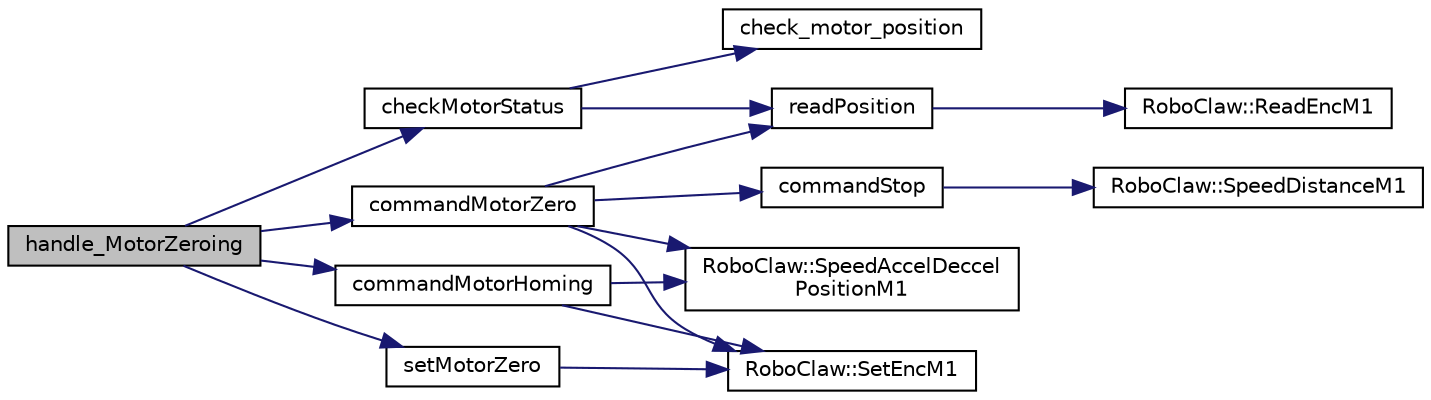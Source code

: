 digraph "handle_MotorZeroing"
{
 // LATEX_PDF_SIZE
  edge [fontname="Helvetica",fontsize="10",labelfontname="Helvetica",labelfontsize="10"];
  node [fontname="Helvetica",fontsize="10",shape=record];
  rankdir="LR";
  Node1 [label="handle_MotorZeroing",height=0.2,width=0.4,color="black", fillcolor="grey75", style="filled", fontcolor="black",tooltip=" "];
  Node1 -> Node2 [color="midnightblue",fontsize="10",style="solid",fontname="Helvetica"];
  Node2 [label="checkMotorStatus",height=0.2,width=0.4,color="black", fillcolor="white", style="filled",URL="$_motor_8cpp.html#a07a94c203aa1013ea0e50c615b348657",tooltip=" "];
  Node2 -> Node3 [color="midnightblue",fontsize="10",style="solid",fontname="Helvetica"];
  Node3 [label="check_motor_position",height=0.2,width=0.4,color="black", fillcolor="white", style="filled",URL="$alarms_8cpp.html#aa229b3a3cfcfa1c62204f64b8d10ac98",tooltip=" "];
  Node2 -> Node4 [color="midnightblue",fontsize="10",style="solid",fontname="Helvetica"];
  Node4 [label="readPosition",height=0.2,width=0.4,color="black", fillcolor="white", style="filled",URL="$_motor_8cpp.html#a9f8782c6231694694e9f043553b90eb8",tooltip=" "];
  Node4 -> Node5 [color="midnightblue",fontsize="10",style="solid",fontname="Helvetica"];
  Node5 [label="RoboClaw::ReadEncM1",height=0.2,width=0.4,color="black", fillcolor="white", style="filled",URL="$class_robo_claw.html#aa55d834a2f46f37ee3338707cabd4308",tooltip=" "];
  Node1 -> Node6 [color="midnightblue",fontsize="10",style="solid",fontname="Helvetica"];
  Node6 [label="commandMotorHoming",height=0.2,width=0.4,color="black", fillcolor="white", style="filled",URL="$_motor_8cpp.html#ab868d6e1ac190f3db119dc54995910f9",tooltip=" "];
  Node6 -> Node7 [color="midnightblue",fontsize="10",style="solid",fontname="Helvetica"];
  Node7 [label="RoboClaw::SetEncM1",height=0.2,width=0.4,color="black", fillcolor="white", style="filled",URL="$class_robo_claw.html#a479108706e62b8edef9b176ace0e0dfe",tooltip=" "];
  Node6 -> Node8 [color="midnightblue",fontsize="10",style="solid",fontname="Helvetica"];
  Node8 [label="RoboClaw::SpeedAccelDeccel\lPositionM1",height=0.2,width=0.4,color="black", fillcolor="white", style="filled",URL="$class_robo_claw.html#a6d676288a7ba6e0fd698692f40fee4a6",tooltip=" "];
  Node1 -> Node9 [color="midnightblue",fontsize="10",style="solid",fontname="Helvetica"];
  Node9 [label="commandMotorZero",height=0.2,width=0.4,color="black", fillcolor="white", style="filled",URL="$_motor_8cpp.html#ad1d690417ddc5b4a5efbc94004daa1a3",tooltip=" "];
  Node9 -> Node10 [color="midnightblue",fontsize="10",style="solid",fontname="Helvetica"];
  Node10 [label="commandStop",height=0.2,width=0.4,color="black", fillcolor="white", style="filled",URL="$_motor_8cpp.html#ab706207905c7bc0de4f097f591c65ce8",tooltip=" "];
  Node10 -> Node11 [color="midnightblue",fontsize="10",style="solid",fontname="Helvetica"];
  Node11 [label="RoboClaw::SpeedDistanceM1",height=0.2,width=0.4,color="black", fillcolor="white", style="filled",URL="$class_robo_claw.html#aa4df4efb2e1a1b599e6a88748323f2aa",tooltip=" "];
  Node9 -> Node4 [color="midnightblue",fontsize="10",style="solid",fontname="Helvetica"];
  Node9 -> Node7 [color="midnightblue",fontsize="10",style="solid",fontname="Helvetica"];
  Node9 -> Node8 [color="midnightblue",fontsize="10",style="solid",fontname="Helvetica"];
  Node1 -> Node12 [color="midnightblue",fontsize="10",style="solid",fontname="Helvetica"];
  Node12 [label="setMotorZero",height=0.2,width=0.4,color="black", fillcolor="white", style="filled",URL="$_motor_8cpp.html#aafd079f08579dda55e52eaa0ce011927",tooltip=" "];
  Node12 -> Node7 [color="midnightblue",fontsize="10",style="solid",fontname="Helvetica"];
}
